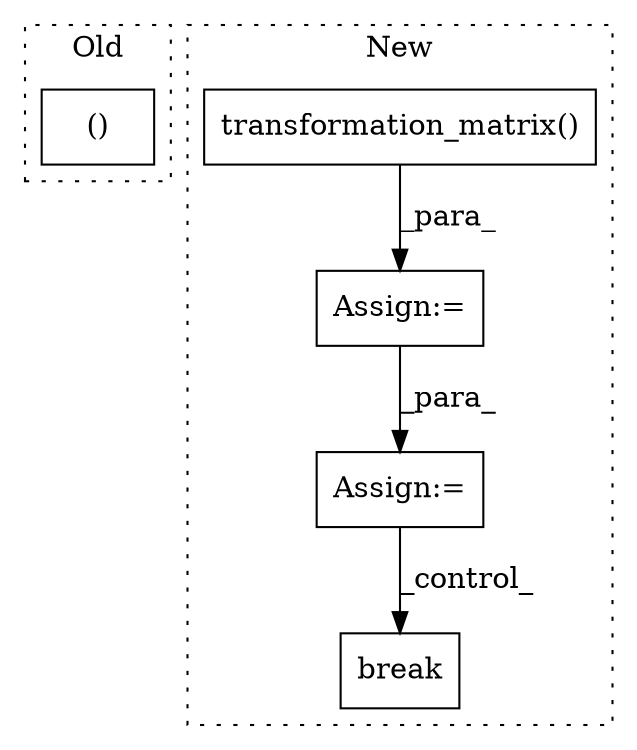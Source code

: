 digraph G {
subgraph cluster0 {
1 [label="()" a="54" s="5579" l="13" shape="box"];
label = "Old";
style="dotted";
}
subgraph cluster1 {
2 [label="transformation_matrix()" a="75" s="5818,5858" l="39,13" shape="box"];
3 [label="Assign:=" a="68" s="5759" l="3" shape="box"];
4 [label="break" a="94" s="6083" l="5" shape="box"];
5 [label="Assign:=" a="68" s="5901" l="3" shape="box"];
label = "New";
style="dotted";
}
2 -> 3 [label="_para_"];
3 -> 5 [label="_para_"];
5 -> 4 [label="_control_"];
}